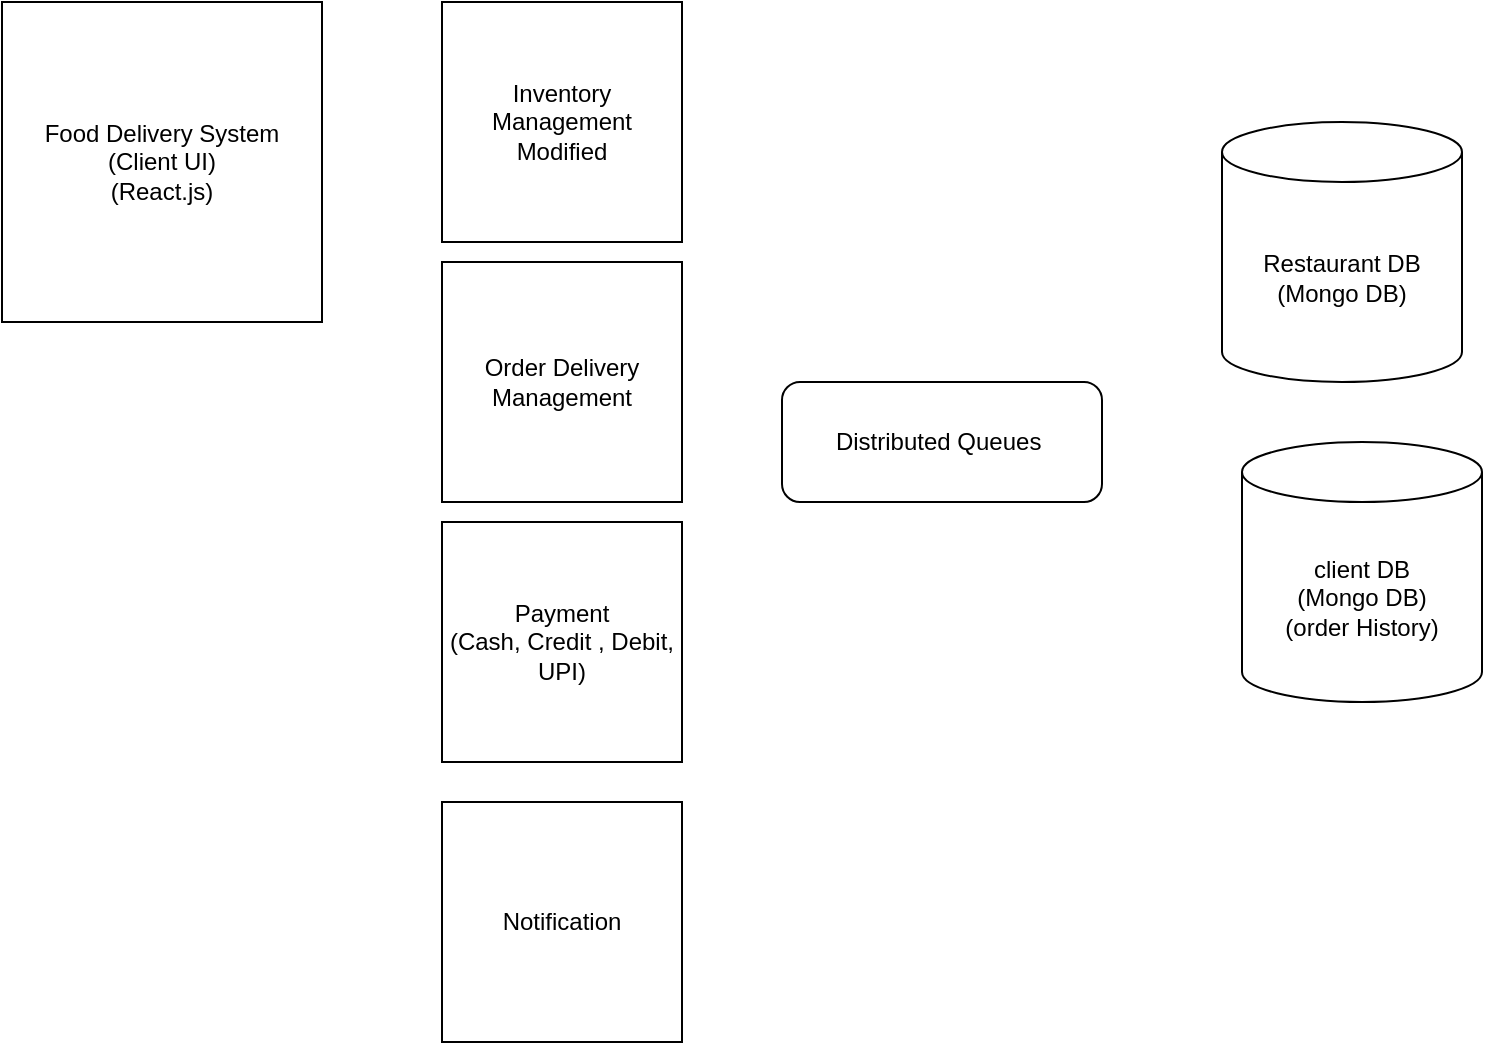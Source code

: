 <mxfile version="17.4.6" type="github">
  <diagram id="IVtpC77LqaH1NSqqR-B9" name="Page-1">
    <mxGraphModel dx="1038" dy="539" grid="1" gridSize="10" guides="1" tooltips="1" connect="1" arrows="1" fold="1" page="1" pageScale="1" pageWidth="827" pageHeight="1169" math="0" shadow="0">
      <root>
        <mxCell id="0" />
        <mxCell id="1" parent="0" />
        <mxCell id="ZM2xsr5xtvji5Ld87o9B-1" value="Food Delivery System&lt;br&gt;(Client UI)&lt;br&gt;(React.js)" style="whiteSpace=wrap;html=1;aspect=fixed;" parent="1" vertex="1">
          <mxGeometry x="40" y="50" width="160" height="160" as="geometry" />
        </mxCell>
        <mxCell id="ZM2xsr5xtvji5Ld87o9B-2" value="Restaurant DB&lt;br&gt;(Mongo DB)" style="shape=cylinder3;whiteSpace=wrap;html=1;boundedLbl=1;backgroundOutline=1;size=15;" parent="1" vertex="1">
          <mxGeometry x="650" y="110" width="120" height="130" as="geometry" />
        </mxCell>
        <mxCell id="ZM2xsr5xtvji5Ld87o9B-3" value="client DB&lt;br&gt;(Mongo DB)&lt;br&gt;(order History)" style="shape=cylinder3;whiteSpace=wrap;html=1;boundedLbl=1;backgroundOutline=1;size=15;" parent="1" vertex="1">
          <mxGeometry x="660" y="270" width="120" height="130" as="geometry" />
        </mxCell>
        <mxCell id="ZM2xsr5xtvji5Ld87o9B-4" value="Inventory Management&lt;br&gt;Modified" style="whiteSpace=wrap;html=1;aspect=fixed;" parent="1" vertex="1">
          <mxGeometry x="260" y="50" width="120" height="120" as="geometry" />
        </mxCell>
        <mxCell id="ZM2xsr5xtvji5Ld87o9B-5" value="Order Delivery Management&lt;br&gt;" style="whiteSpace=wrap;html=1;aspect=fixed;" parent="1" vertex="1">
          <mxGeometry x="260" y="180" width="120" height="120" as="geometry" />
        </mxCell>
        <mxCell id="ZM2xsr5xtvji5Ld87o9B-6" value="Payment&lt;br&gt;(Cash, Credit , Debit, UPI)" style="whiteSpace=wrap;html=1;aspect=fixed;" parent="1" vertex="1">
          <mxGeometry x="260" y="310" width="120" height="120" as="geometry" />
        </mxCell>
        <mxCell id="ZM2xsr5xtvji5Ld87o9B-7" value="Notification" style="whiteSpace=wrap;html=1;aspect=fixed;" parent="1" vertex="1">
          <mxGeometry x="260" y="450" width="120" height="120" as="geometry" />
        </mxCell>
        <mxCell id="ZM2xsr5xtvji5Ld87o9B-8" value="Distributed Queues&amp;nbsp;" style="rounded=1;whiteSpace=wrap;html=1;" parent="1" vertex="1">
          <mxGeometry x="430" y="240" width="160" height="60" as="geometry" />
        </mxCell>
      </root>
    </mxGraphModel>
  </diagram>
</mxfile>
